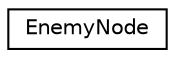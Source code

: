 digraph "Graphical Class Hierarchy"
{
 // LATEX_PDF_SIZE
  edge [fontname="Helvetica",fontsize="10",labelfontname="Helvetica",labelfontsize="10"];
  node [fontname="Helvetica",fontsize="10",shape=record];
  rankdir="LR";
  Node0 [label="EnemyNode",height=0.2,width=0.4,color="black", fillcolor="white", style="filled",URL="$classEnemyNode.html",tooltip="EnemyNode Esta clase representa un nodo de la lista enlazada de enemigos, que contieneun puntero a un..."];
}
